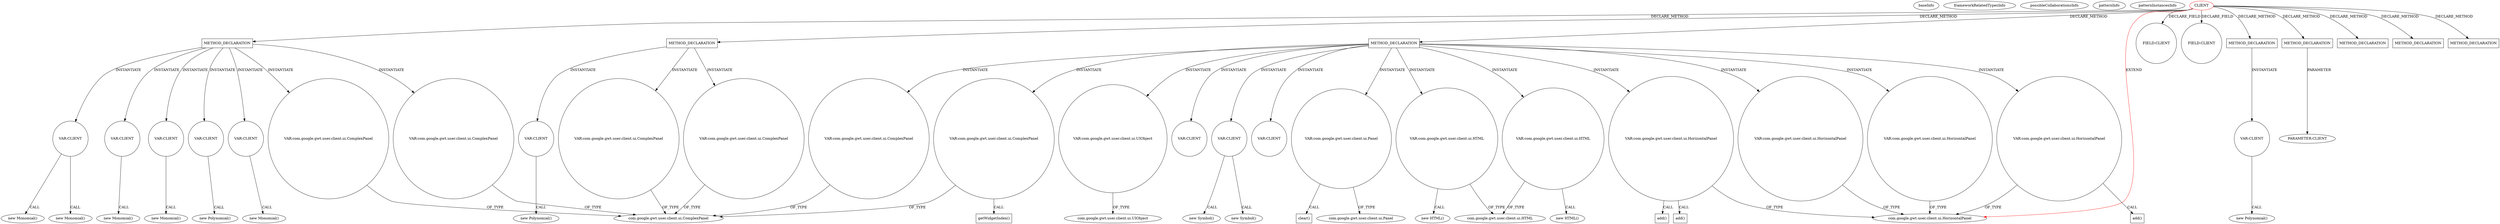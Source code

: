 digraph {
baseInfo[graphId=753,category="pattern",isAnonymous=false,possibleRelation=false]
frameworkRelatedTypesInfo[0="com.google.gwt.user.client.ui.HorizontalPanel"]
possibleCollaborationsInfo[]
patternInfo[frequency=2.0,patternRootClient=0]
patternInstancesInfo[0="luxferrari-AlgebrApp~/luxferrari-AlgebrApp/AlgebrApp-master/AlgebrApp/src/org/luxferrari/algebrapp/client/Product.java~Product~3664",1="luxferrari-AlgebrApp~/luxferrari-AlgebrApp/AlgebrApp-master/AlgebrApp/src/org/luxferrari/algebrapp/client/SubPolynomial.java~SubPolynomial~3660"]
211[label="new Monomial()",vertexType="CONSTRUCTOR_CALL",isFrameworkType=false]
203[label="VAR:CLIENT",vertexType="VARIABLE_EXPRESION",isFrameworkType=false,shape=circle]
158[label="METHOD_DECLARATION",vertexType="CLIENT_METHOD_DECLARATION",isFrameworkType=false,shape=box]
0[label="CLIENT",vertexType="ROOT_CLIENT_CLASS_DECLARATION",isFrameworkType=false,color=red]
28[label="METHOD_DECLARATION",vertexType="CLIENT_METHOD_DECLARATION",isFrameworkType=false,shape=box]
41[label="VAR:com.google.gwt.user.client.ui.UIObject",vertexType="VARIABLE_EXPRESION",isFrameworkType=false,shape=circle]
4[label="FIELD:CLIENT",vertexType="FIELD_DECLARATION",isFrameworkType=false,shape=circle]
7[label="FIELD:CLIENT",vertexType="FIELD_DECLARATION",isFrameworkType=false,shape=circle]
43[label="com.google.gwt.user.client.ui.UIObject",vertexType="FRAMEWORK_CLASS_TYPE",isFrameworkType=false]
89[label="VAR:CLIENT",vertexType="VARIABLE_EXPRESION",isFrameworkType=false,shape=circle]
202[label="new Monomial()",vertexType="CONSTRUCTOR_CALL",isFrameworkType=false]
194[label="VAR:CLIENT",vertexType="VARIABLE_EXPRESION",isFrameworkType=false,shape=circle]
193[label="new Monomial()",vertexType="CONSTRUCTOR_CALL",isFrameworkType=false]
172[label="VAR:CLIENT",vertexType="VARIABLE_EXPRESION",isFrameworkType=false,shape=circle]
171[label="new Monomial()",vertexType="CONSTRUCTOR_CALL",isFrameworkType=false]
57[label="VAR:CLIENT",vertexType="VARIABLE_EXPRESION",isFrameworkType=false,shape=circle]
51[label="VAR:CLIENT",vertexType="VARIABLE_EXPRESION",isFrameworkType=false,shape=circle]
161[label="VAR:CLIENT",vertexType="VARIABLE_EXPRESION",isFrameworkType=false,shape=circle]
182[label="VAR:CLIENT",vertexType="VARIABLE_EXPRESION",isFrameworkType=false,shape=circle]
190[label="VAR:com.google.gwt.user.client.ui.ComplexPanel",vertexType="VARIABLE_EXPRESION",isFrameworkType=false,shape=circle]
1[label="com.google.gwt.user.client.ui.HorizontalPanel",vertexType="FRAMEWORK_CLASS_TYPE",isFrameworkType=false]
132[label="new Symbol()",vertexType="CONSTRUCTOR_CALL",isFrameworkType=false]
74[label="new Symbol()",vertexType="CONSTRUCTOR_CALL",isFrameworkType=false]
29[label="VAR:com.google.gwt.user.client.ui.Panel",vertexType="VARIABLE_EXPRESION",isFrameworkType=false,shape=circle]
40[label="com.google.gwt.user.client.ui.ComplexPanel",vertexType="FRAMEWORK_CLASS_TYPE",isFrameworkType=false]
31[label="com.google.gwt.user.client.ui.Panel",vertexType="FRAMEWORK_CLASS_TYPE",isFrameworkType=false]
154[label="VAR:com.google.gwt.user.client.ui.ComplexPanel",vertexType="VARIABLE_EXPRESION",isFrameworkType=false,shape=circle]
151[label="VAR:com.google.gwt.user.client.ui.ComplexPanel",vertexType="VARIABLE_EXPRESION",isFrameworkType=false,shape=circle]
141[label="VAR:com.google.gwt.user.client.ui.HTML",vertexType="VARIABLE_EXPRESION",isFrameworkType=false,shape=circle]
140[label="new HTML()",vertexType="CONSTRUCTOR_CALL",isFrameworkType=false]
84[label="com.google.gwt.user.client.ui.HTML",vertexType="FRAMEWORK_CLASS_TYPE",isFrameworkType=false]
215[label="METHOD_DECLARATION",vertexType="CLIENT_METHOD_DECLARATION",isFrameworkType=false,shape=box]
226[label="VAR:CLIENT",vertexType="VARIABLE_EXPRESION",isFrameworkType=false,shape=circle]
44[label="VAR:com.google.gwt.user.client.ui.ComplexPanel",vertexType="VARIABLE_EXPRESION",isFrameworkType=false,shape=circle]
83[label="VAR:com.google.gwt.user.client.ui.HTML",vertexType="VARIABLE_EXPRESION",isFrameworkType=false,shape=circle]
82[label="new HTML()",vertexType="CONSTRUCTOR_CALL",isFrameworkType=false]
146[label="METHOD_DECLARATION",vertexType="CLIENT_METHOD_DECLARATION",isFrameworkType=false,shape=box]
149[label="VAR:CLIENT",vertexType="VARIABLE_EXPRESION",isFrameworkType=false,shape=circle]
181[label="new Monomial()",vertexType="CONSTRUCTOR_CALL",isFrameworkType=false]
65[label="VAR:com.google.gwt.user.client.ui.ComplexPanel",vertexType="VARIABLE_EXPRESION",isFrameworkType=false,shape=circle]
208[label="VAR:com.google.gwt.user.client.ui.ComplexPanel",vertexType="VARIABLE_EXPRESION",isFrameworkType=false,shape=circle]
45[label="getWidgetIndex()",vertexType="INSIDE_CALL",isFrameworkType=false,shape=box]
20[label="METHOD_DECLARATION",vertexType="CLIENT_METHOD_DECLARATION",isFrameworkType=false,shape=box]
21[label="PARAMETER:CLIENT",vertexType="PARAMETER_DECLARATION",isFrameworkType=false]
17[label="METHOD_DECLARATION",vertexType="CLIENT_METHOD_DECLARATION",isFrameworkType=false,shape=box]
15[label="METHOD_DECLARATION",vertexType="CLIENT_METHOD_DECLARATION",isFrameworkType=false,shape=box]
13[label="METHOD_DECLARATION",vertexType="CLIENT_METHOD_DECLARATION",isFrameworkType=false,shape=box]
30[label="clear()",vertexType="INSIDE_CALL",isFrameworkType=false,shape=box]
160[label="new Polynomial()",vertexType="CONSTRUCTOR_CALL",isFrameworkType=false]
225[label="new Polynomial()",vertexType="CONSTRUCTOR_CALL",isFrameworkType=false]
148[label="new Polynomial()",vertexType="CONSTRUCTOR_CALL",isFrameworkType=false]
47[label="VAR:com.google.gwt.user.client.ui.HorizontalPanel",vertexType="VARIABLE_EXPRESION",isFrameworkType=false,shape=circle]
64[label="add()",vertexType="INSIDE_CALL",isFrameworkType=false,shape=box]
101[label="VAR:com.google.gwt.user.client.ui.HorizontalPanel",vertexType="VARIABLE_EXPRESION",isFrameworkType=false,shape=circle]
81[label="add()",vertexType="INSIDE_CALL",isFrameworkType=false,shape=box]
104[label="VAR:com.google.gwt.user.client.ui.HorizontalPanel",vertexType="VARIABLE_EXPRESION",isFrameworkType=false,shape=circle]
139[label="add()",vertexType="INSIDE_CALL",isFrameworkType=false,shape=box]
143[label="VAR:com.google.gwt.user.client.ui.HorizontalPanel",vertexType="VARIABLE_EXPRESION",isFrameworkType=false,shape=circle]
158->182[label="INSTANTIATE"]
146->154[label="INSTANTIATE"]
146->151[label="INSTANTIATE"]
83->82[label="CALL"]
141->140[label="CALL"]
28->104[label="INSTANTIATE"]
83->84[label="OF_TYPE"]
28->29[label="INSTANTIATE"]
101->1[label="OF_TYPE"]
47->81[label="CALL"]
158->194[label="INSTANTIATE"]
28->141[label="INSTANTIATE"]
172->171[label="CALL"]
158->208[label="INSTANTIATE"]
194->193[label="CALL"]
57->74[label="CALL"]
0->13[label="DECLARE_METHOD"]
28->101[label="INSTANTIATE"]
47->1[label="OF_TYPE"]
143->1[label="OF_TYPE"]
226->225[label="CALL"]
141->84[label="OF_TYPE"]
0->1[label="EXTEND",color=red]
151->40[label="OF_TYPE"]
0->28[label="DECLARE_METHOD"]
0->15[label="DECLARE_METHOD"]
28->143[label="INSTANTIATE"]
0->7[label="DECLARE_FIELD"]
28->47[label="INSTANTIATE"]
28->57[label="INSTANTIATE"]
0->20[label="DECLARE_METHOD"]
44->40[label="OF_TYPE"]
28->41[label="INSTANTIATE"]
158->190[label="INSTANTIATE"]
0->146[label="DECLARE_METHOD"]
29->30[label="CALL"]
0->215[label="DECLARE_METHOD"]
0->17[label="DECLARE_METHOD"]
215->226[label="INSTANTIATE"]
41->43[label="OF_TYPE"]
158->203[label="INSTANTIATE"]
28->89[label="INSTANTIATE"]
203->202[label="CALL"]
28->65[label="INSTANTIATE"]
47->64[label="CALL"]
158->172[label="INSTANTIATE"]
208->40[label="OF_TYPE"]
65->40[label="OF_TYPE"]
20->21[label="PARAMETER"]
104->139[label="CALL"]
0->4[label="DECLARE_FIELD"]
104->1[label="OF_TYPE"]
203->211[label="CALL"]
149->148[label="CALL"]
158->161[label="INSTANTIATE"]
161->160[label="CALL"]
44->45[label="CALL"]
190->40[label="OF_TYPE"]
57->132[label="CALL"]
29->31[label="OF_TYPE"]
182->181[label="CALL"]
154->40[label="OF_TYPE"]
0->158[label="DECLARE_METHOD"]
146->149[label="INSTANTIATE"]
28->44[label="INSTANTIATE"]
28->51[label="INSTANTIATE"]
28->83[label="INSTANTIATE"]
}
